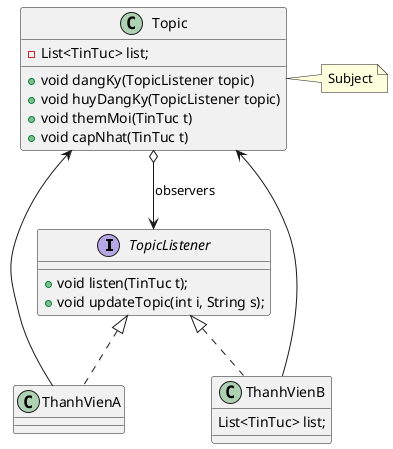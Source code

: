 @startuml
'https://plantuml.com/class-diagram

interface TopicListener {
    +void listen(TinTuc t);
    +void updateTopic(int i, String s);
}

class Topic {
    -List<TinTuc> list;
    + void dangKy(TopicListener topic)
    + void huyDangKy(TopicListener topic)
    + void themMoi(TinTuc t)
    + void capNhat(TinTuc t)
}

class ThanhVienA {}
class ThanhVienB {
    List<TinTuc> list;
}


TopicListener <|.. ThanhVienA
TopicListener <|.. ThanhVienB
Topic o--> TopicListener:observers
Topic <--- ThanhVienA
Topic <--- ThanhVienB

note right of Topic
    Subject
end note

@enduml